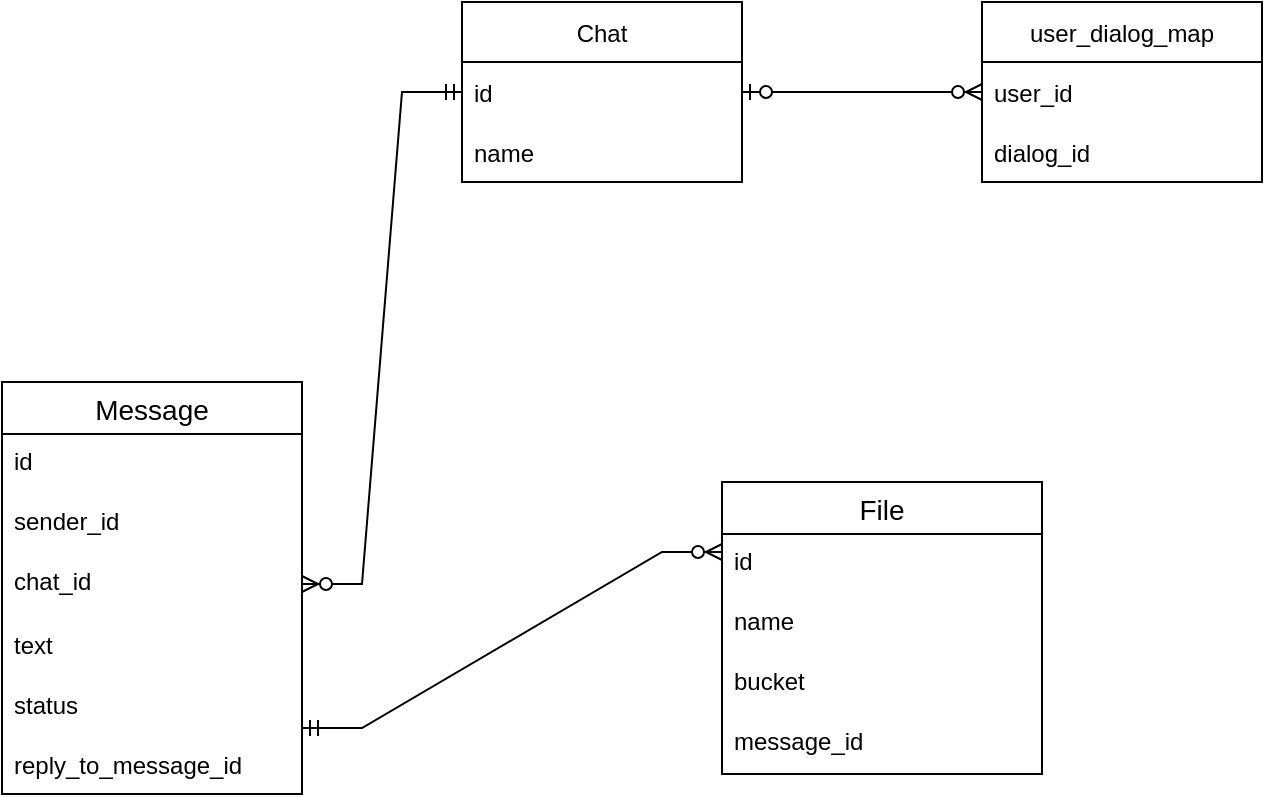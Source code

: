 <mxfile version="20.2.3" type="device"><diagram id="SKqW3nGtAwT1BGE_dPe4" name="Страница 1"><mxGraphModel dx="1422" dy="865" grid="1" gridSize="10" guides="1" tooltips="1" connect="1" arrows="1" fold="1" page="1" pageScale="1" pageWidth="827" pageHeight="1169" math="0" shadow="0"><root><mxCell id="0"/><mxCell id="1" parent="0"/><mxCell id="bmcPLwZdHNEtZEPI2WW4-1" value="Chat" style="swimlane;fontStyle=0;childLayout=stackLayout;horizontal=1;startSize=30;horizontalStack=0;resizeParent=1;resizeParentMax=0;resizeLast=0;collapsible=1;marginBottom=0;" parent="1" vertex="1"><mxGeometry x="370" y="240" width="140" height="90" as="geometry"/></mxCell><mxCell id="bmcPLwZdHNEtZEPI2WW4-2" value="id" style="text;strokeColor=none;fillColor=none;align=left;verticalAlign=middle;spacingLeft=4;spacingRight=4;overflow=hidden;points=[[0,0.5],[1,0.5]];portConstraint=eastwest;rotatable=0;" parent="bmcPLwZdHNEtZEPI2WW4-1" vertex="1"><mxGeometry y="30" width="140" height="30" as="geometry"/></mxCell><mxCell id="sFO9xuzMcG_7FiN61Feb-1" value="name" style="text;strokeColor=none;fillColor=none;align=left;verticalAlign=middle;spacingLeft=4;spacingRight=4;overflow=hidden;points=[[0,0.5],[1,0.5]];portConstraint=eastwest;rotatable=0;" vertex="1" parent="bmcPLwZdHNEtZEPI2WW4-1"><mxGeometry y="60" width="140" height="30" as="geometry"/></mxCell><mxCell id="bmcPLwZdHNEtZEPI2WW4-9" value="user_dialog_map" style="swimlane;fontStyle=0;childLayout=stackLayout;horizontal=1;startSize=30;horizontalStack=0;resizeParent=1;resizeParentMax=0;resizeLast=0;collapsible=1;marginBottom=0;" parent="1" vertex="1"><mxGeometry x="630" y="240" width="140" height="90" as="geometry"/></mxCell><mxCell id="bmcPLwZdHNEtZEPI2WW4-10" value="user_id" style="text;strokeColor=none;fillColor=none;align=left;verticalAlign=middle;spacingLeft=4;spacingRight=4;overflow=hidden;points=[[0,0.5],[1,0.5]];portConstraint=eastwest;rotatable=0;" parent="bmcPLwZdHNEtZEPI2WW4-9" vertex="1"><mxGeometry y="30" width="140" height="30" as="geometry"/></mxCell><mxCell id="bmcPLwZdHNEtZEPI2WW4-11" value="dialog_id" style="text;strokeColor=none;fillColor=none;align=left;verticalAlign=middle;spacingLeft=4;spacingRight=4;overflow=hidden;points=[[0,0.5],[1,0.5]];portConstraint=eastwest;rotatable=0;" parent="bmcPLwZdHNEtZEPI2WW4-9" vertex="1"><mxGeometry y="60" width="140" height="30" as="geometry"/></mxCell><mxCell id="bmcPLwZdHNEtZEPI2WW4-14" value="" style="edgeStyle=entityRelationEdgeStyle;fontSize=12;html=1;endArrow=ERzeroToMany;startArrow=ERzeroToOne;rounded=0;entryX=0;entryY=0.5;entryDx=0;entryDy=0;exitX=1;exitY=0.5;exitDx=0;exitDy=0;" parent="1" source="bmcPLwZdHNEtZEPI2WW4-2" target="bmcPLwZdHNEtZEPI2WW4-10" edge="1"><mxGeometry width="100" height="100" relative="1" as="geometry"><mxPoint x="230" y="140" as="sourcePoint"/><mxPoint x="330" y="40" as="targetPoint"/></mxGeometry></mxCell><mxCell id="bmcPLwZdHNEtZEPI2WW4-15" value="Message" style="swimlane;fontStyle=0;childLayout=stackLayout;horizontal=1;startSize=26;horizontalStack=0;resizeParent=1;resizeParentMax=0;resizeLast=0;collapsible=1;marginBottom=0;align=center;fontSize=14;" parent="1" vertex="1"><mxGeometry x="140" y="430" width="150" height="206" as="geometry"/></mxCell><mxCell id="bmcPLwZdHNEtZEPI2WW4-16" value="id" style="text;strokeColor=none;fillColor=none;spacingLeft=4;spacingRight=4;overflow=hidden;rotatable=0;points=[[0,0.5],[1,0.5]];portConstraint=eastwest;fontSize=12;" parent="bmcPLwZdHNEtZEPI2WW4-15" vertex="1"><mxGeometry y="26" width="150" height="30" as="geometry"/></mxCell><mxCell id="bmcPLwZdHNEtZEPI2WW4-17" value="sender_id" style="text;strokeColor=none;fillColor=none;spacingLeft=4;spacingRight=4;overflow=hidden;rotatable=0;points=[[0,0.5],[1,0.5]];portConstraint=eastwest;fontSize=12;" parent="bmcPLwZdHNEtZEPI2WW4-15" vertex="1"><mxGeometry y="56" width="150" height="30" as="geometry"/></mxCell><mxCell id="bmcPLwZdHNEtZEPI2WW4-18" value="chat_id" style="text;strokeColor=none;fillColor=none;spacingLeft=4;spacingRight=4;overflow=hidden;rotatable=0;points=[[0,0.5],[1,0.5]];portConstraint=eastwest;fontSize=12;" parent="bmcPLwZdHNEtZEPI2WW4-15" vertex="1"><mxGeometry y="86" width="150" height="30" as="geometry"/></mxCell><mxCell id="bmcPLwZdHNEtZEPI2WW4-19" value="text" style="text;strokeColor=none;fillColor=none;align=left;verticalAlign=middle;spacingLeft=4;spacingRight=4;overflow=hidden;points=[[0,0.5],[1,0.5]];portConstraint=eastwest;rotatable=0;" parent="bmcPLwZdHNEtZEPI2WW4-15" vertex="1"><mxGeometry y="116" width="150" height="30" as="geometry"/></mxCell><mxCell id="bmcPLwZdHNEtZEPI2WW4-20" value="status" style="text;strokeColor=none;fillColor=none;align=left;verticalAlign=middle;spacingLeft=4;spacingRight=4;overflow=hidden;points=[[0,0.5],[1,0.5]];portConstraint=eastwest;rotatable=0;" parent="bmcPLwZdHNEtZEPI2WW4-15" vertex="1"><mxGeometry y="146" width="150" height="30" as="geometry"/></mxCell><mxCell id="sFO9xuzMcG_7FiN61Feb-5" value="reply_to_message_id" style="text;strokeColor=none;fillColor=none;align=left;verticalAlign=middle;spacingLeft=4;spacingRight=4;overflow=hidden;points=[[0,0.5],[1,0.5]];portConstraint=eastwest;rotatable=0;" vertex="1" parent="bmcPLwZdHNEtZEPI2WW4-15"><mxGeometry y="176" width="150" height="30" as="geometry"/></mxCell><mxCell id="bmcPLwZdHNEtZEPI2WW4-22" value="" style="edgeStyle=entityRelationEdgeStyle;fontSize=12;html=1;endArrow=ERzeroToMany;startArrow=ERmandOne;rounded=0;exitX=0;exitY=0.5;exitDx=0;exitDy=0;" parent="1" source="bmcPLwZdHNEtZEPI2WW4-2" target="bmcPLwZdHNEtZEPI2WW4-18" edge="1"><mxGeometry width="100" height="100" relative="1" as="geometry"><mxPoint x="360" y="490" as="sourcePoint"/><mxPoint x="460" y="390" as="targetPoint"/></mxGeometry></mxCell><mxCell id="sFO9xuzMcG_7FiN61Feb-6" value="File" style="swimlane;fontStyle=0;childLayout=stackLayout;horizontal=1;startSize=26;horizontalStack=0;resizeParent=1;resizeParentMax=0;resizeLast=0;collapsible=1;marginBottom=0;align=center;fontSize=14;" vertex="1" parent="1"><mxGeometry x="500" y="480" width="160" height="146" as="geometry"/></mxCell><mxCell id="sFO9xuzMcG_7FiN61Feb-7" value="id" style="text;strokeColor=none;fillColor=none;spacingLeft=4;spacingRight=4;overflow=hidden;rotatable=0;points=[[0,0.5],[1,0.5]];portConstraint=eastwest;fontSize=12;" vertex="1" parent="sFO9xuzMcG_7FiN61Feb-6"><mxGeometry y="26" width="160" height="30" as="geometry"/></mxCell><mxCell id="sFO9xuzMcG_7FiN61Feb-8" value="name" style="text;strokeColor=none;fillColor=none;spacingLeft=4;spacingRight=4;overflow=hidden;rotatable=0;points=[[0,0.5],[1,0.5]];portConstraint=eastwest;fontSize=12;" vertex="1" parent="sFO9xuzMcG_7FiN61Feb-6"><mxGeometry y="56" width="160" height="30" as="geometry"/></mxCell><mxCell id="sFO9xuzMcG_7FiN61Feb-9" value="bucket" style="text;strokeColor=none;fillColor=none;spacingLeft=4;spacingRight=4;overflow=hidden;rotatable=0;points=[[0,0.5],[1,0.5]];portConstraint=eastwest;fontSize=12;" vertex="1" parent="sFO9xuzMcG_7FiN61Feb-6"><mxGeometry y="86" width="160" height="30" as="geometry"/></mxCell><mxCell id="sFO9xuzMcG_7FiN61Feb-11" value="message_id" style="text;strokeColor=none;fillColor=none;spacingLeft=4;spacingRight=4;overflow=hidden;rotatable=0;points=[[0,0.5],[1,0.5]];portConstraint=eastwest;fontSize=12;" vertex="1" parent="sFO9xuzMcG_7FiN61Feb-6"><mxGeometry y="116" width="160" height="30" as="geometry"/></mxCell><mxCell id="sFO9xuzMcG_7FiN61Feb-13" value="" style="edgeStyle=entityRelationEdgeStyle;fontSize=12;html=1;endArrow=ERzeroToMany;startArrow=ERmandOne;rounded=0;entryX=0;entryY=0.3;entryDx=0;entryDy=0;entryPerimeter=0;" edge="1" parent="1" target="sFO9xuzMcG_7FiN61Feb-7"><mxGeometry width="100" height="100" relative="1" as="geometry"><mxPoint x="290" y="603" as="sourcePoint"/><mxPoint x="390" y="503" as="targetPoint"/></mxGeometry></mxCell></root></mxGraphModel></diagram></mxfile>